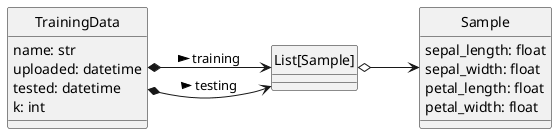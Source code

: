 @startuml
'logical_view_1'
left to right direction
skinparam monochrome true
skinparam handwritten false
hide class circle
skinparam shadowing false

class TrainingData {
    name: str
    uploaded: datetime
    tested: datetime
    k: int
}
class "List[Sample]"
class Sample {
    sepal_length: float
    sepal_width: float
    petal_length: float
    petal_width: float
}
TrainingData *--> "List[Sample]" : training >
TrainingData *--> "List[Sample]" : testing >
"List[Sample]" o--> Sample
@enduml
